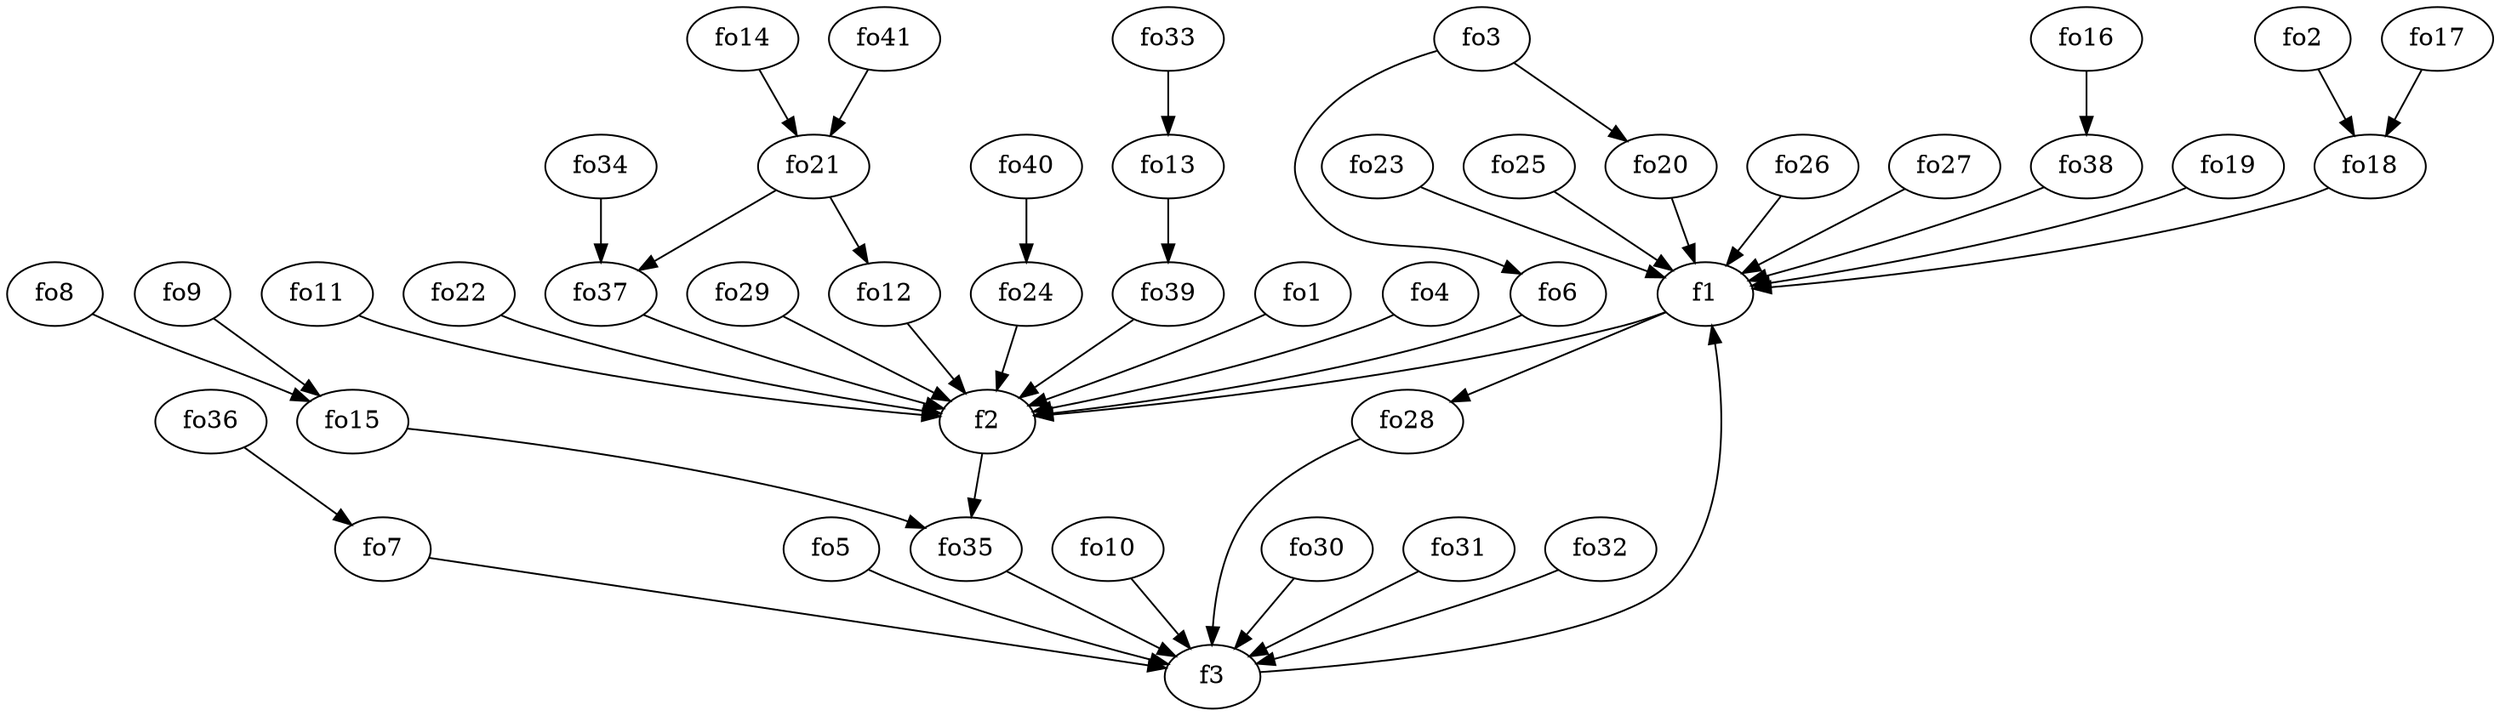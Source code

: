 strict digraph  {
f1;
f2;
f3;
fo1;
fo2;
fo3;
fo4;
fo5;
fo6;
fo7;
fo8;
fo9;
fo10;
fo11;
fo12;
fo13;
fo14;
fo15;
fo16;
fo17;
fo18;
fo19;
fo20;
fo21;
fo22;
fo23;
fo24;
fo25;
fo26;
fo27;
fo28;
fo29;
fo30;
fo31;
fo32;
fo33;
fo34;
fo35;
fo36;
fo37;
fo38;
fo39;
fo40;
fo41;
f1 -> fo28  [weight=2];
f1 -> f2  [weight=2];
f2 -> fo35  [weight=2];
f3 -> f1  [weight=2];
fo1 -> f2  [weight=2];
fo2 -> fo18  [weight=2];
fo3 -> fo20  [weight=2];
fo3 -> fo6  [weight=2];
fo4 -> f2  [weight=2];
fo5 -> f3  [weight=2];
fo6 -> f2  [weight=2];
fo7 -> f3  [weight=2];
fo8 -> fo15  [weight=2];
fo9 -> fo15  [weight=2];
fo10 -> f3  [weight=2];
fo11 -> f2  [weight=2];
fo12 -> f2  [weight=2];
fo13 -> fo39  [weight=2];
fo14 -> fo21  [weight=2];
fo15 -> fo35  [weight=2];
fo16 -> fo38  [weight=2];
fo17 -> fo18  [weight=2];
fo18 -> f1  [weight=2];
fo19 -> f1  [weight=2];
fo20 -> f1  [weight=2];
fo21 -> fo37  [weight=2];
fo21 -> fo12  [weight=2];
fo22 -> f2  [weight=2];
fo23 -> f1  [weight=2];
fo24 -> f2  [weight=2];
fo25 -> f1  [weight=2];
fo26 -> f1  [weight=2];
fo27 -> f1  [weight=2];
fo28 -> f3  [weight=2];
fo29 -> f2  [weight=2];
fo30 -> f3  [weight=2];
fo31 -> f3  [weight=2];
fo32 -> f3  [weight=2];
fo33 -> fo13  [weight=2];
fo34 -> fo37  [weight=2];
fo35 -> f3  [weight=2];
fo36 -> fo7  [weight=2];
fo37 -> f2  [weight=2];
fo38 -> f1  [weight=2];
fo39 -> f2  [weight=2];
fo40 -> fo24  [weight=2];
fo41 -> fo21  [weight=2];
}
